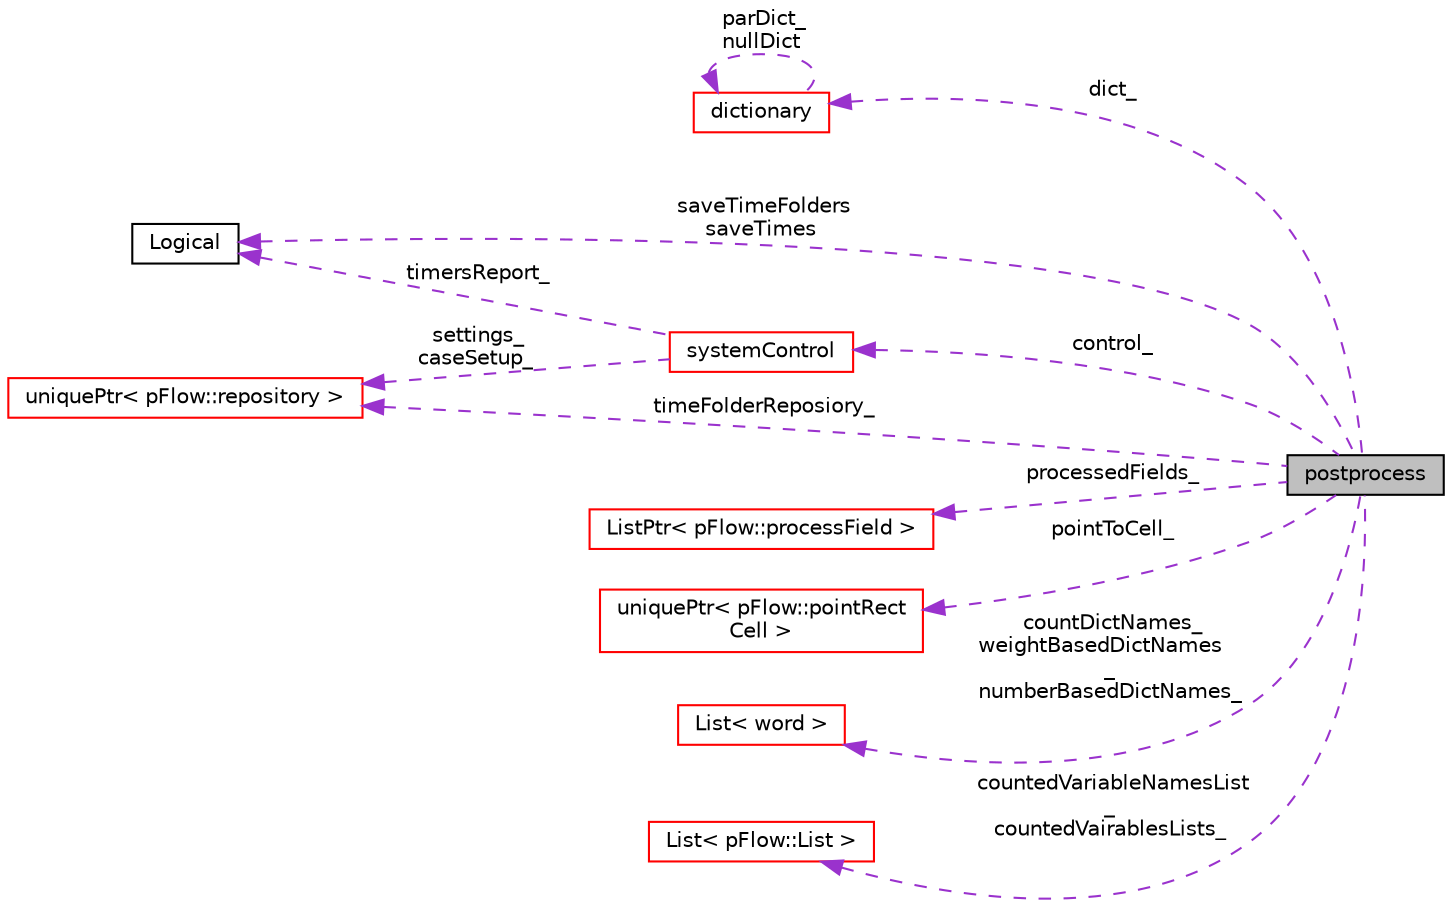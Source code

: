 digraph "postprocess"
{
 // LATEX_PDF_SIZE
  edge [fontname="Helvetica",fontsize="10",labelfontname="Helvetica",labelfontsize="10"];
  node [fontname="Helvetica",fontsize="10",shape=record];
  rankdir="LR";
  Node1 [label="postprocess",height=0.2,width=0.4,color="black", fillcolor="grey75", style="filled", fontcolor="black",tooltip=" "];
  Node2 -> Node1 [dir="back",color="darkorchid3",fontsize="10",style="dashed",label=" dict_" ,fontname="Helvetica"];
  Node2 [label="dictionary",height=0.2,width=0.4,color="red", fillcolor="white", style="filled",URL="$classpFlow_1_1dictionary.html",tooltip="Dictionary holds a set of data entries or sub-dictionaries that are enclosed in a curely braces or ar..."];
  Node2 -> Node2 [dir="back",color="darkorchid3",fontsize="10",style="dashed",label=" parDict_\nnullDict" ,fontname="Helvetica"];
  Node11 -> Node1 [dir="back",color="darkorchid3",fontsize="10",style="dashed",label=" saveTimeFolders\nsaveTimes" ,fontname="Helvetica"];
  Node11 [label="Logical",height=0.2,width=0.4,color="black", fillcolor="white", style="filled",URL="$classpFlow_1_1Logical.html",tooltip="Holds a bool value and converts strings to bool."];
  Node12 -> Node1 [dir="back",color="darkorchid3",fontsize="10",style="dashed",label=" timeFolderReposiory_" ,fontname="Helvetica"];
  Node12 [label="uniquePtr\< pFlow::repository \>",height=0.2,width=0.4,color="red", fillcolor="white", style="filled",URL="$classpFlow_1_1uniquePtr.html",tooltip=" "];
  Node16 -> Node1 [dir="back",color="darkorchid3",fontsize="10",style="dashed",label=" processedFields_" ,fontname="Helvetica"];
  Node16 [label="ListPtr\< pFlow::processField \>",height=0.2,width=0.4,color="red", fillcolor="white", style="filled",URL="$classpFlow_1_1ListPtr.html",tooltip=" "];
  Node18 -> Node1 [dir="back",color="darkorchid3",fontsize="10",style="dashed",label=" pointToCell_" ,fontname="Helvetica"];
  Node18 [label="uniquePtr\< pFlow::pointRect\lCell \>",height=0.2,width=0.4,color="red", fillcolor="white", style="filled",URL="$classpFlow_1_1uniquePtr.html",tooltip=" "];
  Node20 -> Node1 [dir="back",color="darkorchid3",fontsize="10",style="dashed",label=" countDictNames_\nweightBasedDictNames\l_\nnumberBasedDictNames_" ,fontname="Helvetica"];
  Node20 [label="List\< word \>",height=0.2,width=0.4,color="red", fillcolor="white", style="filled",URL="$classpFlow_1_1List.html",tooltip=" "];
  Node22 -> Node1 [dir="back",color="darkorchid3",fontsize="10",style="dashed",label=" countedVariableNamesList\l_\ncountedVairablesLists_" ,fontname="Helvetica"];
  Node22 [label="List\< pFlow::List \>",height=0.2,width=0.4,color="red", fillcolor="white", style="filled",URL="$classpFlow_1_1List.html",tooltip=" "];
  Node24 -> Node1 [dir="back",color="darkorchid3",fontsize="10",style="dashed",label=" control_" ,fontname="Helvetica"];
  Node24 [label="systemControl",height=0.2,width=0.4,color="red", fillcolor="white", style="filled",URL="$classpFlow_1_1systemControl.html",tooltip=" "];
  Node11 -> Node24 [dir="back",color="darkorchid3",fontsize="10",style="dashed",label=" timersReport_" ,fontname="Helvetica"];
  Node12 -> Node24 [dir="back",color="darkorchid3",fontsize="10",style="dashed",label=" settings_\ncaseSetup_" ,fontname="Helvetica"];
}
